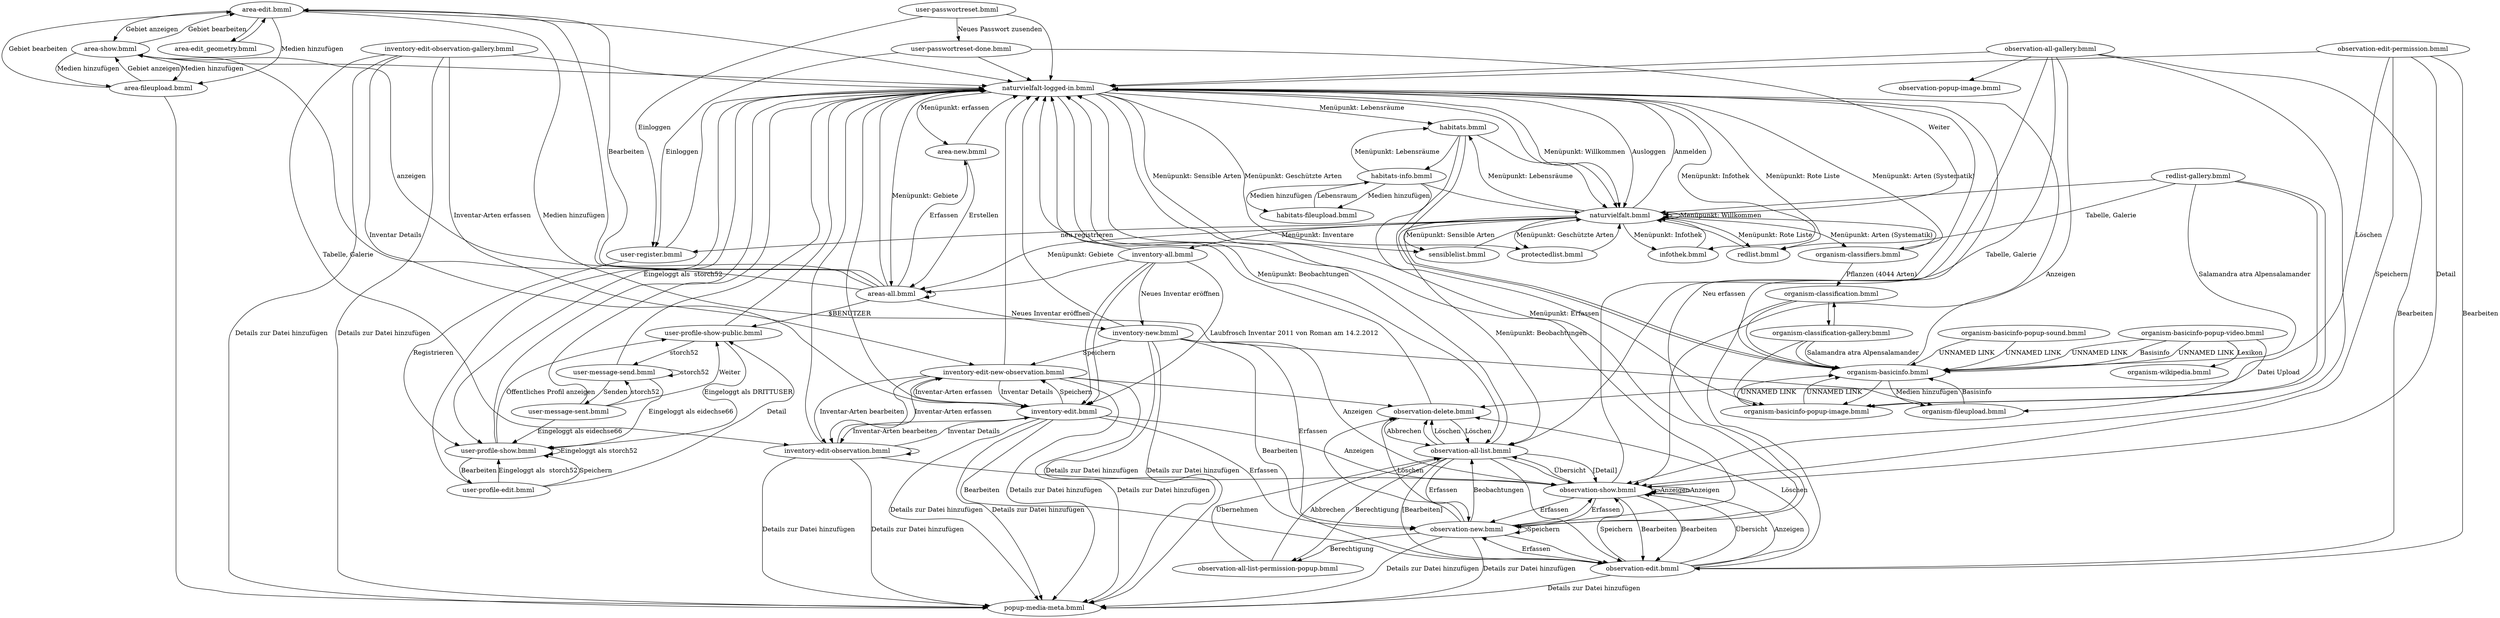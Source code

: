 digraph G {
	"area-edit.bmml" -> "area-show.bmml"[label="Gebiet anzeigen"]
	"area-edit.bmml" -> "area-fileupload.bmml"[label="Medien hinzufügen"]
	"area-edit.bmml" -> "area-edit_geometry.bmml"[label=""]
	"area-edit.bmml" -> "naturvielfalt-logged-in.bmml"[label=""]
	"area-edit.bmml" -> "organism-fileupload.bmml"[label="Medien hinzufügen"]
	"area-edit_geometry.bmml" -> "area-edit.bmml"[label=""]
	"area-fileupload.bmml" -> "popup-media-meta.bmml"[label=""]
	"area-fileupload.bmml" -> "area-show.bmml"[label="Gebiet anzeigen"]
	"area-fileupload.bmml" -> "area-edit.bmml"[label="Gebiet bearbeiten"]
	"area-new.bmml" -> "areas-all.bmml"[label="Erstellen"]
	"area-new.bmml" -> "naturvielfalt-logged-in.bmml"[label=""]
	"areas-all.bmml" -> "area-new.bmml"[label="Erfassen"]
	"areas-all.bmml" -> "areas-all.bmml"[label=""]
	"areas-all.bmml" -> "naturvielfalt-logged-in.bmml"[label=""]
	"areas-all.bmml" -> "user-profile-show-public.bmml"[label="$BENUTZER"]
	"areas-all.bmml" -> "area-show.bmml"[label="anzeigen"]
	"areas-all.bmml" -> "inventory-new.bmml"[label="Neues Inventar eröffnen"]
	"areas-all.bmml" -> "area-edit.bmml"[label="Bearbeiten"]
	"areas-all.bmml" -> "area-edit.bmml"[label=""]
	"areas-all.bmml" -> "area-show.bmml"[label=""]
	"area-show.bmml" -> "area-edit.bmml"[label="Gebiet bearbeiten"]
	"area-show.bmml" -> "area-fileupload.bmml"[label="Medien hinzufügen"]
	"area-show.bmml" -> "naturvielfalt-logged-in.bmml"[label=""]
	"area-show.bmml" -> "area-fileupload.bmml"[label="Medien hinzufügen"]
	"habitats.bmml" -> "naturvielfalt.bmml"[label=""]
	"habitats.bmml" -> "organism-basicinfo.bmml"[label=""]
	"habitats.bmml" -> "organism-basicinfo.bmml"[label=""]
	"habitats.bmml" -> "habitats-info.bmml"[label=""]
	"habitats-fileupload.bmml" -> "habitats-info.bmml"[label="Lebensraum"]
	"habitats-info.bmml" -> "naturvielfalt.bmml"[label=""]
	"habitats-info.bmml" -> "organism-basicinfo-popup-image.bmml"[label=""]
	"habitats-info.bmml" -> "habitats.bmml"[label="Menüpunkt: Lebensräume"]
	"habitats-info.bmml" -> "habitats-fileupload.bmml"[label="Medien hinzufügen"]
	"habitats-info.bmml" -> "habitats-fileupload.bmml"[label="Medien hinzufügen"]
	"infothek.bmml" -> "naturvielfalt.bmml"[label=""]
	"inventory-all.bmml" -> "naturvielfalt-logged-in.bmml"[label=""]
	"inventory-all.bmml" -> "inventory-edit.bmml"[label=""]
	"inventory-all.bmml" -> "inventory-edit.bmml"[label=""]
	"inventory-all.bmml" -> "areas-all.bmml"[label=""]
	"inventory-all.bmml" -> "inventory-edit.bmml"[label="Laubfrosch Inventar 2011 von Roman am 14.2.2012"]
	"inventory-all.bmml" -> "inventory-new.bmml"[label="Neues Inventar eröffnen"]
	"inventory-edit.bmml" -> "observation-show.bmml"[label="Anzeigen"]
	"inventory-edit.bmml" -> "observation-edit.bmml"[label="Bearbeiten"]
	"inventory-edit.bmml" -> "observation-new.bmml"[label="Erfassen"]
	"inventory-edit.bmml" -> "naturvielfalt-logged-in.bmml"[label=""]
	"inventory-edit.bmml" -> "inventory-edit-new-observation.bmml"[label="Speichern"]
	"inventory-edit.bmml" -> "popup-media-meta.bmml"[label="Details zur Datei hinzufügen"]
	"inventory-edit.bmml" -> "popup-media-meta.bmml"[label="Details zur Datei hinzufügen"]
	"inventory-edit.bmml" -> "inventory-edit-observation.bmml"[label="Inventar-Arten bearbeiten"]
	"inventory-edit.bmml" -> "inventory-edit-new-observation.bmml"[label="Inventar-Arten erfassen"]
	"inventory-edit-new-observation.bmml" -> "inventory-edit.bmml"[label="Inventar Details"]
	"inventory-edit-new-observation.bmml" -> "inventory-edit-observation.bmml"[label="Inventar-Arten bearbeiten"]
	"inventory-edit-new-observation.bmml" -> "naturvielfalt-logged-in.bmml"[label=""]
	"inventory-edit-new-observation.bmml" -> "popup-media-meta.bmml"[label="Details zur Datei hinzufügen"]
	"inventory-edit-new-observation.bmml" -> "popup-media-meta.bmml"[label="Details zur Datei hinzufügen"]
	"inventory-edit-new-observation.bmml" -> "inventory-edit-observation.bmml"[label=""]
	"inventory-edit-new-observation.bmml" -> "observation-delete.bmml"[label=""]
	"inventory-edit-observation.bmml" -> "inventory-edit.bmml"[label="Inventar Details"]
	"inventory-edit-observation.bmml" -> "inventory-edit-new-observation.bmml"[label="Inventar-Arten erfassen"]
	"inventory-edit-observation.bmml" -> "naturvielfalt-logged-in.bmml"[label=""]
	"inventory-edit-observation.bmml" -> "popup-media-meta.bmml"[label="Details zur Datei hinzufügen"]
	"inventory-edit-observation.bmml" -> "popup-media-meta.bmml"[label="Details zur Datei hinzufügen"]
	"inventory-edit-observation.bmml" -> "inventory-edit-observation.bmml"[label=""]
	"inventory-edit-observation.bmml" -> "observation-show.bmml"[label=""]
	"inventory-edit-observation-gallery.bmml" -> "inventory-edit.bmml"[label="Inventar Details"]
	"inventory-edit-observation-gallery.bmml" -> "inventory-edit-new-observation.bmml"[label="Inventar-Arten erfassen"]
	"inventory-edit-observation-gallery.bmml" -> "naturvielfalt-logged-in.bmml"[label=""]
	"inventory-edit-observation-gallery.bmml" -> "popup-media-meta.bmml"[label="Details zur Datei hinzufügen"]
	"inventory-edit-observation-gallery.bmml" -> "popup-media-meta.bmml"[label="Details zur Datei hinzufügen"]
	"inventory-edit-observation-gallery.bmml" -> "inventory-edit-observation.bmml"[label="Tabelle, Galerie"]
	"inventory-new.bmml" -> "observation-show.bmml"[label="Anzeigen"]
	"inventory-new.bmml" -> "observation-edit.bmml"[label="Bearbeiten"]
	"inventory-new.bmml" -> "observation-new.bmml"[label="Erfassen"]
	"inventory-new.bmml" -> "naturvielfalt-logged-in.bmml"[label=""]
	"inventory-new.bmml" -> "inventory-edit-new-observation.bmml"[label="Speichern"]
	"inventory-new.bmml" -> "popup-media-meta.bmml"[label="Details zur Datei hinzufügen"]
	"inventory-new.bmml" -> "popup-media-meta.bmml"[label="Details zur Datei hinzufügen"]
	"naturvielfalt.bmml" -> "naturvielfalt-logged-in.bmml"[label="Anmelden"]
	"naturvielfalt.bmml" -> "user-register.bmml"[label="neu registrieren"]
	"naturvielfalt.bmml" -> "naturvielfalt.bmml"[label=""]
	"naturvielfalt.bmml" -> "naturvielfalt.bmml"[label="Menüpunkt: Willkommen"]
	"naturvielfalt.bmml" -> "infothek.bmml"[label="Menüpunkt: Infothek"]
	"naturvielfalt.bmml" -> "organism-classifiers.bmml"[label="Menüpunkt: Arten (Systematik)"]
	"naturvielfalt.bmml" -> "habitats.bmml"[label="Menüpunkt: Lebensräume"]
	"naturvielfalt.bmml" -> "redlist.bmml"[label="Menüpunkt: Rote Liste"]
	"naturvielfalt.bmml" -> "sensiblelist.bmml"[label="Menüpunkt: Sensible Arten"]
	"naturvielfalt.bmml" -> "protectedlist.bmml"[label="Menüpunkt: Geschützte Arten"]
	"naturvielfalt.bmml" -> "observation-all-list.bmml"[label="Menüpunkt: Beobachtungen"]
	"naturvielfalt.bmml" -> "areas-all.bmml"[label="Menüpunkt: Gebiete"]
	"naturvielfalt.bmml" -> "inventory-all.bmml"[label="Menüpunkt: Inventare"]
	"naturvielfalt-logged-in.bmml" -> "naturvielfalt.bmml"[label="Ausloggen"]
	"naturvielfalt-logged-in.bmml" -> "user-profile-show.bmml"[label="Eingeloggt als  storch52"]
	"naturvielfalt-logged-in.bmml" -> "naturvielfalt.bmml"[label=""]
	"naturvielfalt-logged-in.bmml" -> "naturvielfalt.bmml"[label="Menüpunkt: Willkommen"]
	"naturvielfalt-logged-in.bmml" -> "infothek.bmml"[label="Menüpunkt: Infothek"]
	"naturvielfalt-logged-in.bmml" -> "organism-classifiers.bmml"[label="Menüpunkt: Arten (Systematik)"]
	"naturvielfalt-logged-in.bmml" -> "habitats.bmml"[label="Menüpunkt: Lebensräume"]
	"naturvielfalt-logged-in.bmml" -> "redlist.bmml"[label="Menüpunkt: Rote Liste"]
	"naturvielfalt-logged-in.bmml" -> "sensiblelist.bmml"[label="Menüpunkt: Sensible Arten"]
	"naturvielfalt-logged-in.bmml" -> "protectedlist.bmml"[label="Menüpunkt: Geschützte Arten"]
	"naturvielfalt-logged-in.bmml" -> "observation-all-list.bmml"[label="Menüpunkt: Beobachtungen"]
	"naturvielfalt-logged-in.bmml" -> "observation-new.bmml"[label="Menüpunkt: Erfassen"]
	"naturvielfalt-logged-in.bmml" -> "areas-all.bmml"[label="Menüpunkt: Gebiete"]
	"naturvielfalt-logged-in.bmml" -> "area-new.bmml"[label="Menüpunkt: erfassen"]
	"observation-all-gallery.bmml" -> "observation-new.bmml"[label="Neu erfassen"]
	"observation-all-gallery.bmml" -> "observation-edit.bmml"[label="Bearbeiten"]
	"observation-all-gallery.bmml" -> "observation-show.bmml"[label="Anzeigen"]
	"observation-all-gallery.bmml" -> "naturvielfalt-logged-in.bmml"[label=""]
	"observation-all-gallery.bmml" -> "observation-all-list.bmml"[label="Tabelle, Galerie"]
	"observation-all-gallery.bmml" -> "observation-popup-image.bmml"[label=""]
	"observation-all-gallery.bmml" -> "observation-show.bmml"[label=""]
	"observation-all-list.bmml" -> "observation-new.bmml"[label="Erfassen"]
	"observation-all-list.bmml" -> "observation-edit.bmml"[label="[Bearbeiten]"]
	"observation-all-list.bmml" -> "observation-show.bmml"[label="[Detail]"]
	"observation-all-list.bmml" -> "naturvielfalt-logged-in.bmml"[label=""]
	"observation-all-list.bmml" -> "observation-edit.bmml"[label=""]
	"observation-all-list.bmml" -> "observation-delete.bmml"[label=""]
	"observation-all-list.bmml" -> "observation-show.bmml"[label=""]
	"observation-all-list.bmml" -> "observation-delete.bmml"[label="Löschen"]
	"observation-all-list.bmml" -> "observation-all-list-permission-popup.bmml"[label="Berechtigung"]
	"observation-all-list-permission-popup.bmml" -> "observation-all-list.bmml"[label="Übernehmen"]
	"observation-all-list-permission-popup.bmml" -> "observation-all-list.bmml"[label="Abbrechen"]
	"observation-delete.bmml" -> "naturvielfalt-logged-in.bmml"[label=""]
	"observation-delete.bmml" -> "observation-all-list.bmml"[label="Löschen"]
	"observation-delete.bmml" -> "observation-all-list.bmml"[label="Abbrechen"]
	"observation-edit.bmml" -> "observation-show.bmml"[label="Übersicht"]
	"observation-edit.bmml" -> "observation-show.bmml"[label="Anzeigen"]
	"observation-edit.bmml" -> "observation-new.bmml"[label="Erfassen"]
	"observation-edit.bmml" -> "observation-show.bmml"[label="Speichern"]
	"observation-edit.bmml" -> "popup-media-meta.bmml"[label="Details zur Datei hinzufügen"]
	"observation-edit.bmml" -> "naturvielfalt-logged-in.bmml"[label=""]
	"observation-edit.bmml" -> "observation-delete.bmml"[label="Löschen"]
	"observation-edit-permission.bmml" -> "observation-show.bmml"[label="Detail"]
	"observation-edit-permission.bmml" -> "observation-edit.bmml"[label="Bearbeiten"]
	"observation-edit-permission.bmml" -> "observation-show.bmml"[label="Speichern"]
	"observation-edit-permission.bmml" -> "naturvielfalt-logged-in.bmml"[label=""]
	"observation-edit-permission.bmml" -> "observation-delete.bmml"[label="Löschen"]
	"observation-new.bmml" -> "observation-all-list.bmml"[label="Beobachtungen"]
	"observation-new.bmml" -> "observation-new.bmml"[label="Speichern"]
	"observation-new.bmml" -> "naturvielfalt-logged-in.bmml"[label=""]
	"observation-new.bmml" -> "popup-media-meta.bmml"[label="Details zur Datei hinzufügen"]
	"observation-new.bmml" -> "popup-media-meta.bmml"[label="Details zur Datei hinzufügen"]
	"observation-new.bmml" -> "observation-show.bmml"[label=""]
	"observation-new.bmml" -> "observation-delete.bmml"[label="Löschen"]
	"observation-new.bmml" -> "observation-all-list-permission-popup.bmml"[label="Berechtigung"]
	"observation-new.bmml" -> "observation-edit.bmml"[label=""]
	"observation-new.bmml" -> "observation-delete.bmml"[label=""]
	"observation-show.bmml" -> "observation-show.bmml"[label="Anzeigen"]
	"observation-show.bmml" -> "observation-edit.bmml"[label="Bearbeiten"]
	"observation-show.bmml" -> "observation-new.bmml"[label="Erfassen"]
	"observation-show.bmml" -> "naturvielfalt-logged-in.bmml"[label=""]
	"observation-show.bmml" -> "observation-all-list.bmml"[label="Übersicht"]
	"observation-show.bmml" -> "observation-edit.bmml"[label="Bearbeiten"]
	"observation-show.bmml" -> "observation-show.bmml"[label="Anzeigen"]
	"observation-show.bmml" -> "observation-new.bmml"[label="Erfassen"]
	"organism-basicinfo.bmml" -> "organism-fileupload.bmml"[label="Medien hinzufügen"]
	"organism-basicinfo.bmml" -> "naturvielfalt-logged-in.bmml"[label=""]
	"organism-basicinfo.bmml" -> "organism-basicinfo-popup-image.bmml"[label=""]
	"organism-basicinfo-popup-image.bmml" -> "organism-basicinfo.bmml"[label="UNNAMED LINK"]
	"organism-basicinfo-popup-image.bmml" -> "organism-basicinfo.bmml"[label="UNNAMED LINK"]
	"organism-basicinfo-popup-sound.bmml" -> "organism-basicinfo.bmml"[label="UNNAMED LINK"]
	"organism-basicinfo-popup-sound.bmml" -> "organism-basicinfo.bmml"[label="UNNAMED LINK"]
	"organism-basicinfo-popup-video.bmml" -> "organism-basicinfo.bmml"[label="Basisinfo"]
	"organism-basicinfo-popup-video.bmml" -> "organism-wikipedia.bmml"[label="Lexikon"]
	"organism-basicinfo-popup-video.bmml" -> "organism-fileupload.bmml"[label="Datei Upload"]
	"organism-basicinfo-popup-video.bmml" -> "organism-basicinfo.bmml"[label="UNNAMED LINK"]
	"organism-basicinfo-popup-video.bmml" -> "organism-basicinfo.bmml"[label="UNNAMED LINK"]
	"organism-classification.bmml" -> "organism-basicinfo.bmml"[label=""]
	"organism-classification.bmml" -> "organism-basicinfo.bmml"[label=""]
	"organism-classification.bmml" -> "organism-classification-gallery.bmml"[label=""]
	"organism-classification-gallery.bmml" -> "organism-basicinfo.bmml"[label=""]
	"organism-classification-gallery.bmml" -> "organism-basicinfo.bmml"[label="Salamandra atra Alpensalamander"]
	"organism-classification-gallery.bmml" -> "organism-basicinfo-popup-image.bmml"[label=""]
	"organism-classification-gallery.bmml" -> "organism-classification.bmml"[label=""]
	"organism-classifiers.bmml" -> "naturvielfalt.bmml"[label=""]
	"organism-classifiers.bmml" -> "organism-classification.bmml"[label="Pflanzen (4044 Arten)"]
	"organism-fileupload.bmml" -> "organism-basicinfo.bmml"[label="Basisinfo"]
	"protectedlist.bmml" -> "naturvielfalt.bmml"[label=""]
	"redlist.bmml" -> "naturvielfalt.bmml"[label=""]
	"redlist-gallery.bmml" -> "naturvielfalt.bmml"[label=""]
	"redlist-gallery.bmml" -> "redlist.bmml"[label="Tabelle, Galerie"]
	"redlist-gallery.bmml" -> "organism-basicinfo.bmml"[label="Salamandra atra Alpensalamander"]
	"redlist-gallery.bmml" -> "organism-basicinfo-popup-image.bmml"[label=""]
	"redlist-gallery.bmml" -> "organism-basicinfo-popup-image.bmml"[label=""]
	"sensiblelist.bmml" -> "naturvielfalt.bmml"[label=""]
	"user-message-send.bmml" -> "user-message-send.bmml"[label="storch52"]
	"user-message-send.bmml" -> "user-profile-show.bmml"[label="Eingeloggt als eidechse66"]
	"user-message-send.bmml" -> "naturvielfalt-logged-in.bmml"[label=""]
	"user-message-send.bmml" -> "user-message-sent.bmml"[label="Senden"]
	"user-message-sent.bmml" -> "user-message-send.bmml"[label="storch52"]
	"user-message-sent.bmml" -> "user-profile-show.bmml"[label="Eingeloggt als eidechse66"]
	"user-message-sent.bmml" -> "naturvielfalt-logged-in.bmml"[label=""]
	"user-message-sent.bmml" -> "user-profile-show-public.bmml"[label="Weiter"]
	"user-passwortreset.bmml" -> "user-register.bmml"[label="Einloggen"]
	"user-passwortreset.bmml" -> "user-passwortreset-done.bmml"[label="Neues Passwort zusenden"]
	"user-passwortreset.bmml" -> "naturvielfalt-logged-in.bmml"[label=""]
	"user-passwortreset-done.bmml" -> "user-register.bmml"[label="Einloggen"]
	"user-passwortreset-done.bmml" -> "naturvielfalt-logged-in.bmml"[label=""]
	"user-passwortreset-done.bmml" -> "naturvielfalt.bmml"[label="Weiter"]
	"user-profile-edit.bmml" -> "user-profile-show.bmml"[label="Eingeloggt als  storch52"]
	"user-profile-edit.bmml" -> "naturvielfalt-logged-in.bmml"[label=""]
	"user-profile-edit.bmml" -> "user-profile-show.bmml"[label="Speichern"]
	"user-profile-edit.bmml" -> "user-profile-show-public.bmml"[label="Detail"]
	"user-profile-show.bmml" -> "user-profile-show.bmml"[label="Eingeloggt als storch52"]
	"user-profile-show.bmml" -> "naturvielfalt-logged-in.bmml"[label=""]
	"user-profile-show.bmml" -> "user-profile-show-public.bmml"[label="Öffentliches Profil anzeigen"]
	"user-profile-show.bmml" -> "user-profile-edit.bmml"[label="Bearbeiten"]
	"user-profile-show-public.bmml" -> "user-message-send.bmml"[label="storch52"]
	"user-profile-show-public.bmml" -> "user-profile-show.bmml"[label="Eingeloggt als DRITTUSER"]
	"user-profile-show-public.bmml" -> "naturvielfalt-logged-in.bmml"[label=""]
	"user-register.bmml" -> "user-profile-show.bmml"[label="Registrieren"]
	"user-register.bmml" -> "naturvielfalt-logged-in.bmml"[label=""]
}

